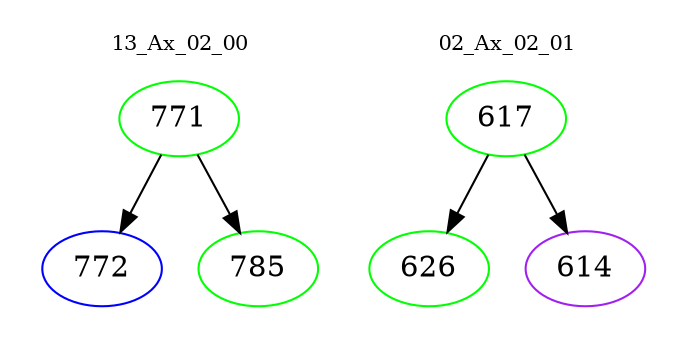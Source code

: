 digraph{
subgraph cluster_0 {
color = white
label = "13_Ax_02_00";
fontsize=10;
T0_771 [label="771", color="green"]
T0_771 -> T0_772 [color="black"]
T0_772 [label="772", color="blue"]
T0_771 -> T0_785 [color="black"]
T0_785 [label="785", color="green"]
}
subgraph cluster_1 {
color = white
label = "02_Ax_02_01";
fontsize=10;
T1_617 [label="617", color="green"]
T1_617 -> T1_626 [color="black"]
T1_626 [label="626", color="green"]
T1_617 -> T1_614 [color="black"]
T1_614 [label="614", color="purple"]
}
}
